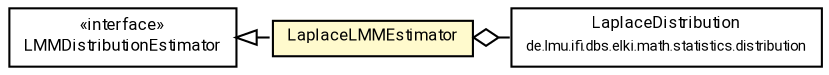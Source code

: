 #!/usr/local/bin/dot
#
# Class diagram 
# Generated by UMLGraph version R5_7_2-60-g0e99a6 (http://www.spinellis.gr/umlgraph/)
#

digraph G {
	graph [fontnames="svg"]
	edge [fontname="Roboto",fontsize=7,labelfontname="Roboto",labelfontsize=7,color="black"];
	node [fontname="Roboto",fontcolor="black",fontsize=8,shape=plaintext,margin=0,width=0,height=0];
	nodesep=0.15;
	ranksep=0.25;
	rankdir=LR;
	// de.lmu.ifi.dbs.elki.math.statistics.distribution.LaplaceDistribution
	c6158977 [label=<<table title="de.lmu.ifi.dbs.elki.math.statistics.distribution.LaplaceDistribution" border="0" cellborder="1" cellspacing="0" cellpadding="2" href="../LaplaceDistribution.html" target="_parent">
		<tr><td><table border="0" cellspacing="0" cellpadding="1">
		<tr><td align="center" balign="center"> <font face="Roboto">LaplaceDistribution</font> </td></tr>
		<tr><td align="center" balign="center"> <font face="Roboto" point-size="7.0">de.lmu.ifi.dbs.elki.math.statistics.distribution</font> </td></tr>
		</table></td></tr>
		</table>>, URL="../LaplaceDistribution.html"];
	// de.lmu.ifi.dbs.elki.math.statistics.distribution.estimator.LaplaceLMMEstimator
	c6159064 [label=<<table title="de.lmu.ifi.dbs.elki.math.statistics.distribution.estimator.LaplaceLMMEstimator" border="0" cellborder="1" cellspacing="0" cellpadding="2" bgcolor="lemonChiffon" href="LaplaceLMMEstimator.html" target="_parent">
		<tr><td><table border="0" cellspacing="0" cellpadding="1">
		<tr><td align="center" balign="center"> <font face="Roboto">LaplaceLMMEstimator</font> </td></tr>
		</table></td></tr>
		</table>>, URL="LaplaceLMMEstimator.html"];
	// de.lmu.ifi.dbs.elki.math.statistics.distribution.estimator.LMMDistributionEstimator<D extends de.lmu.ifi.dbs.elki.math.statistics.distribution.Distribution>
	c6159075 [label=<<table title="de.lmu.ifi.dbs.elki.math.statistics.distribution.estimator.LMMDistributionEstimator" border="0" cellborder="1" cellspacing="0" cellpadding="2" href="LMMDistributionEstimator.html" target="_parent">
		<tr><td><table border="0" cellspacing="0" cellpadding="1">
		<tr><td align="center" balign="center"> &#171;interface&#187; </td></tr>
		<tr><td align="center" balign="center"> <font face="Roboto">LMMDistributionEstimator</font> </td></tr>
		</table></td></tr>
		</table>>, URL="LMMDistributionEstimator.html"];
	// de.lmu.ifi.dbs.elki.math.statistics.distribution.estimator.LaplaceLMMEstimator implements de.lmu.ifi.dbs.elki.math.statistics.distribution.estimator.LMMDistributionEstimator<D extends de.lmu.ifi.dbs.elki.math.statistics.distribution.Distribution>
	c6159075 -> c6159064 [arrowtail=empty,style=dashed,dir=back,weight=9];
	// de.lmu.ifi.dbs.elki.math.statistics.distribution.estimator.LaplaceLMMEstimator has de.lmu.ifi.dbs.elki.math.statistics.distribution.LaplaceDistribution
	c6159064 -> c6158977 [arrowhead=none,arrowtail=ediamond,dir=back,weight=4];
}

